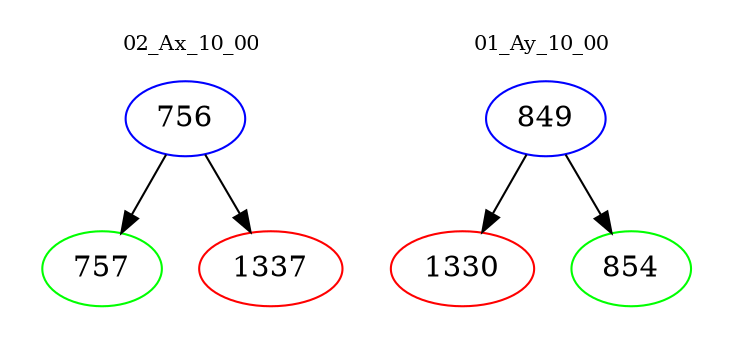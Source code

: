 digraph{
subgraph cluster_0 {
color = white
label = "02_Ax_10_00";
fontsize=10;
T0_756 [label="756", color="blue"]
T0_756 -> T0_757 [color="black"]
T0_757 [label="757", color="green"]
T0_756 -> T0_1337 [color="black"]
T0_1337 [label="1337", color="red"]
}
subgraph cluster_1 {
color = white
label = "01_Ay_10_00";
fontsize=10;
T1_849 [label="849", color="blue"]
T1_849 -> T1_1330 [color="black"]
T1_1330 [label="1330", color="red"]
T1_849 -> T1_854 [color="black"]
T1_854 [label="854", color="green"]
}
}
